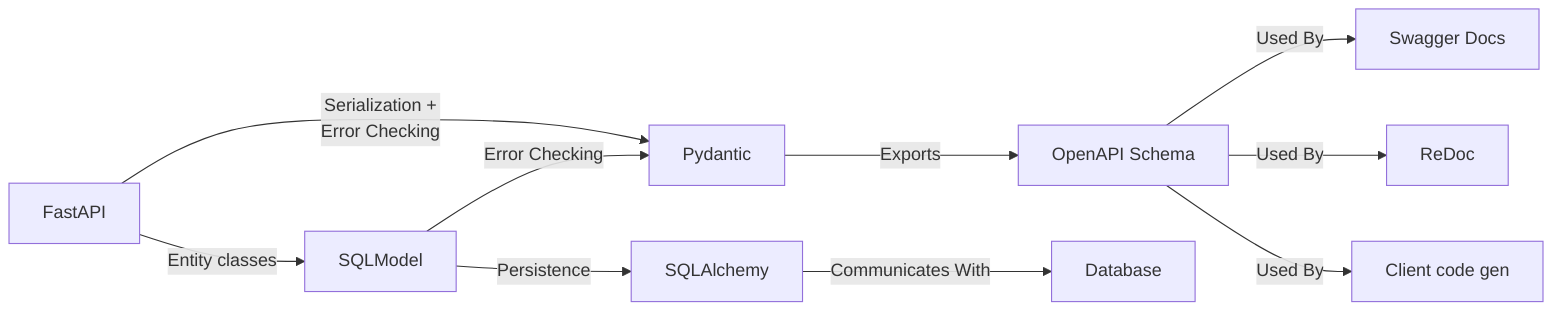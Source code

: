 graph LR;
    A[FastAPI] -->|Serialization + \nError Checking| B[Pydantic];
    A --> |Entity classes| G[SQLModel];
    B -->|Exports| C[OpenAPI Schema];
    C -->|Used By| D[Swagger Docs];
    C -->|Used By| F[ReDoc];
    C -->|Used By| J[Client code gen];
    G -->|Persistence | H[SQLAlchemy];
    G -->|Error Checking| B;
    H -->|Communicates With| I[Database];